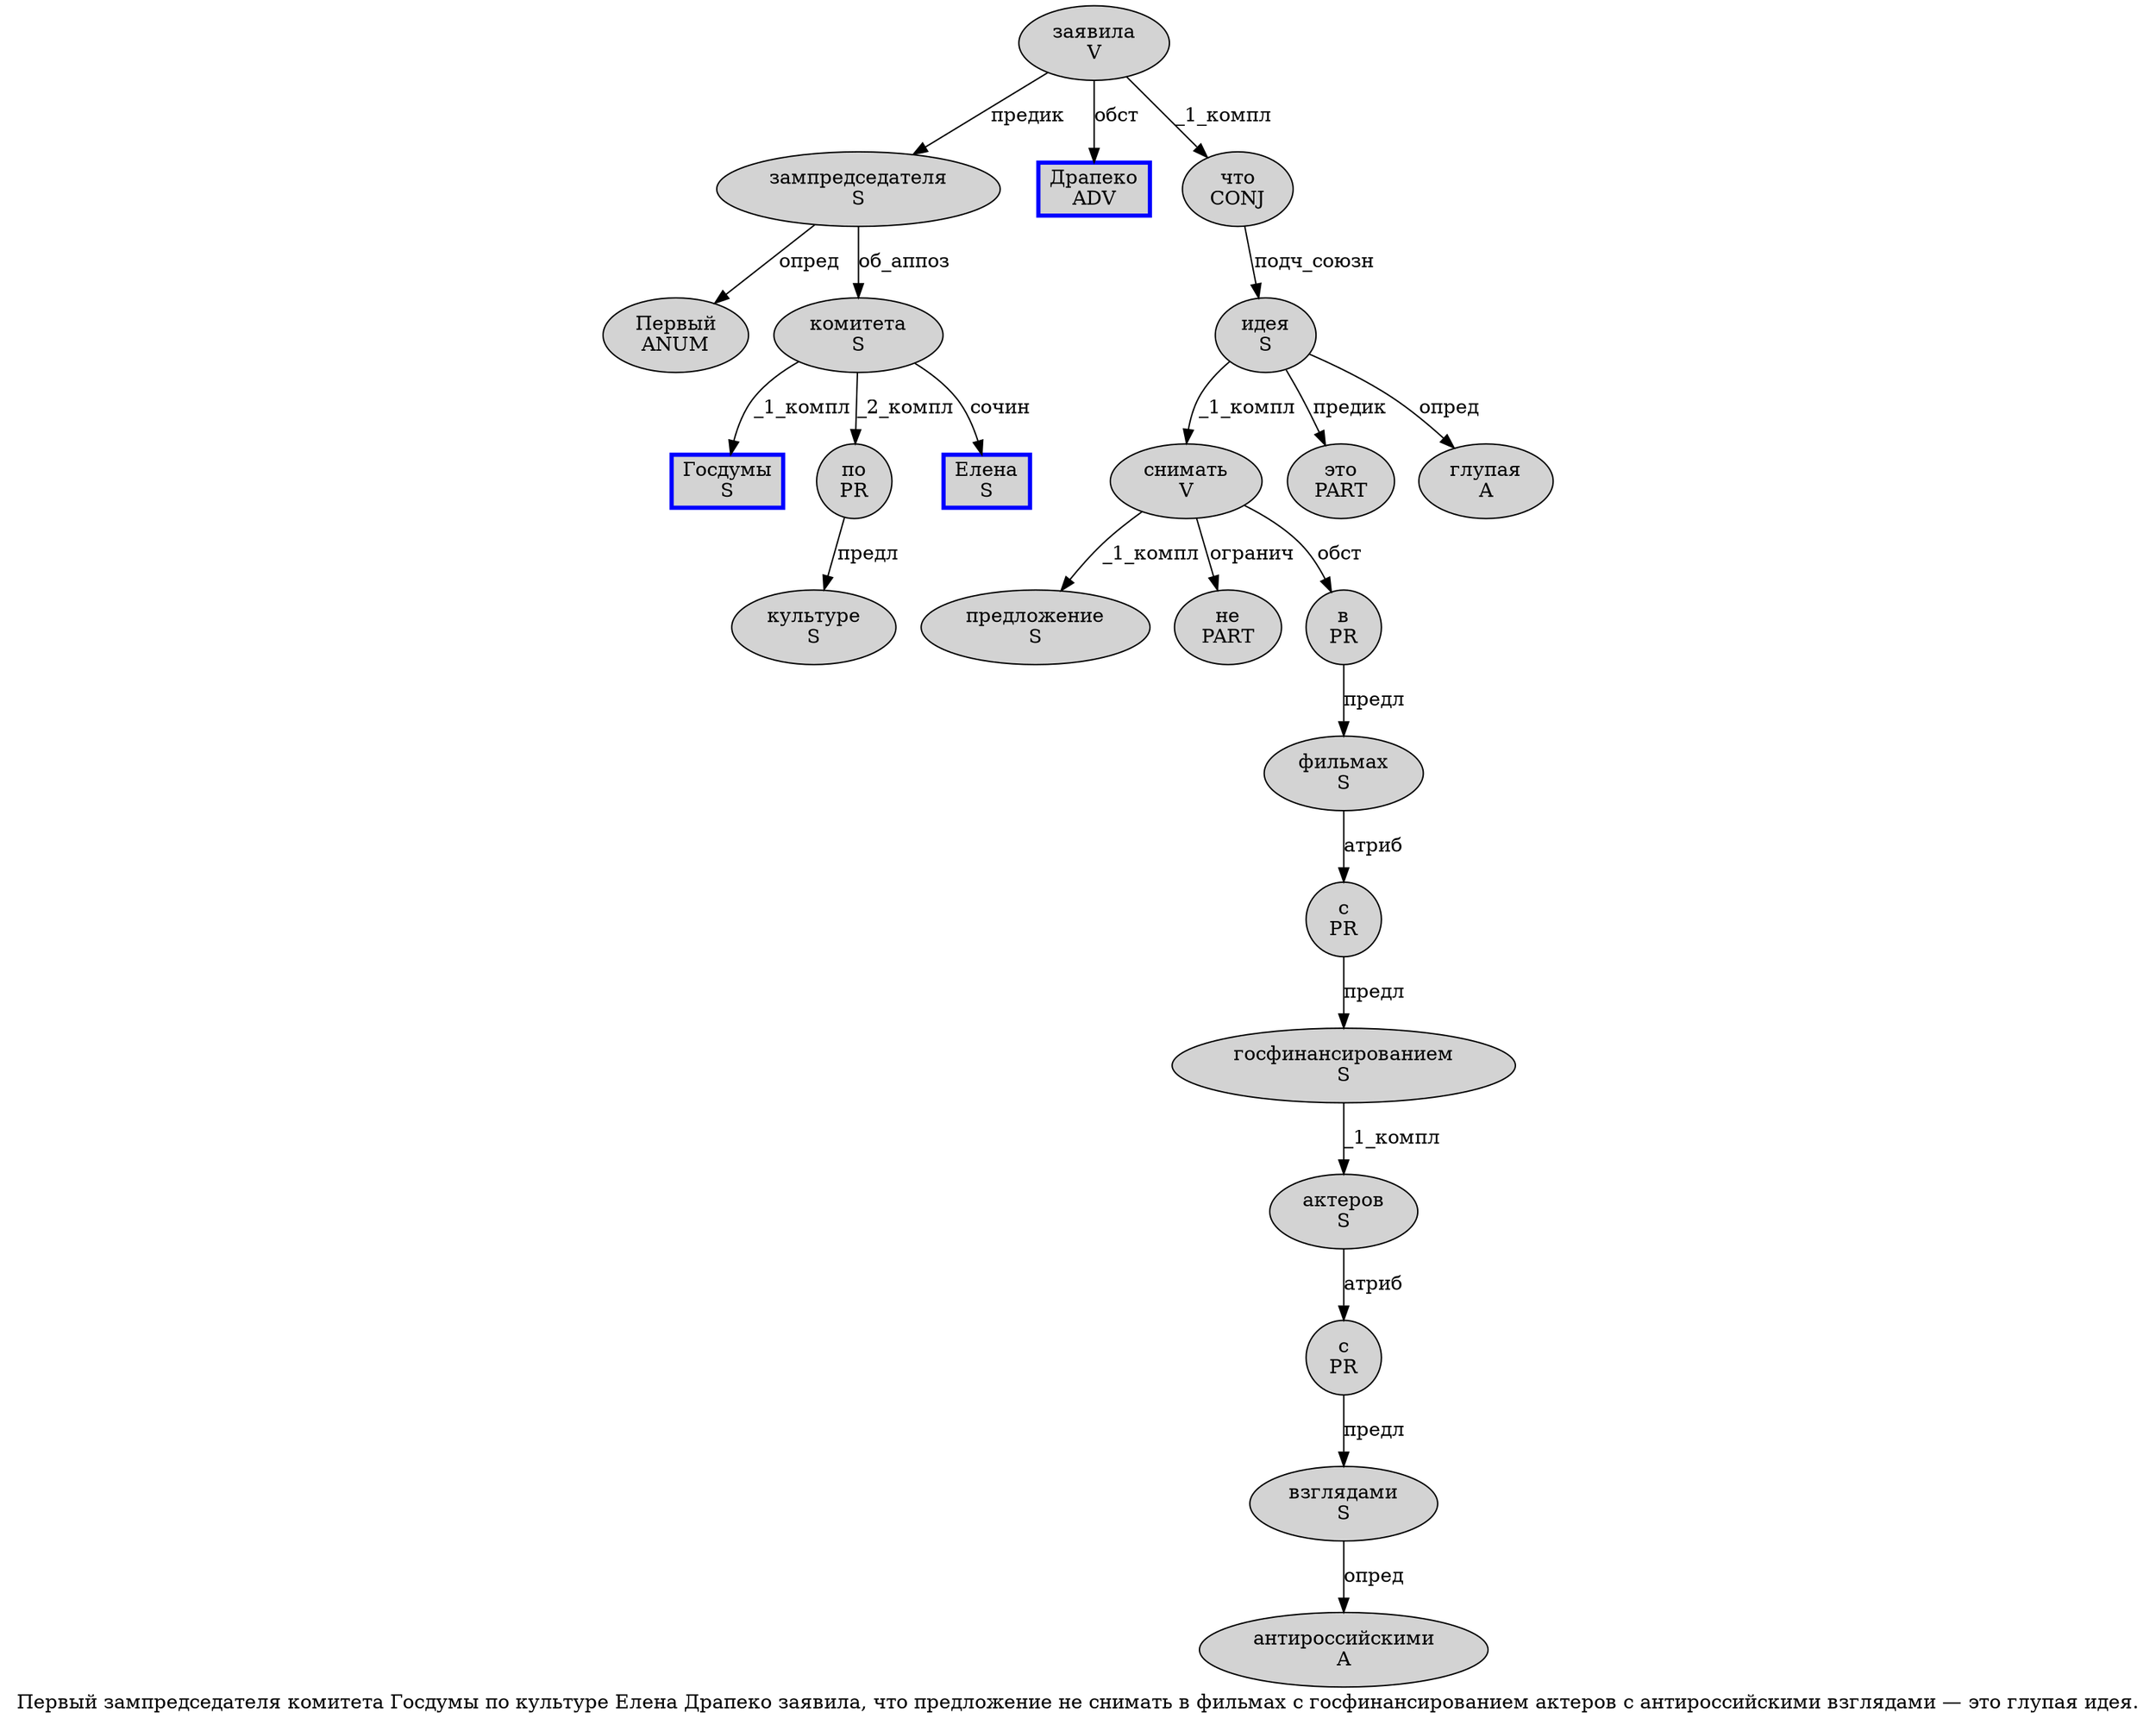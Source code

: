 digraph SENTENCE_309 {
	graph [label="Первый зампредседателя комитета Госдумы по культуре Елена Драпеко заявила, что предложение не снимать в фильмах с госфинансированием актеров с антироссийскими взглядами — это глупая идея."]
	node [style=filled]
		0 [label="Первый
ANUM" color="" fillcolor=lightgray penwidth=1 shape=ellipse]
		1 [label="зампредседателя
S" color="" fillcolor=lightgray penwidth=1 shape=ellipse]
		2 [label="комитета
S" color="" fillcolor=lightgray penwidth=1 shape=ellipse]
		3 [label="Госдумы
S" color=blue fillcolor=lightgray penwidth=3 shape=box]
		4 [label="по
PR" color="" fillcolor=lightgray penwidth=1 shape=ellipse]
		5 [label="культуре
S" color="" fillcolor=lightgray penwidth=1 shape=ellipse]
		6 [label="Елена
S" color=blue fillcolor=lightgray penwidth=3 shape=box]
		7 [label="Драпеко
ADV" color=blue fillcolor=lightgray penwidth=3 shape=box]
		8 [label="заявила
V" color="" fillcolor=lightgray penwidth=1 shape=ellipse]
		10 [label="что
CONJ" color="" fillcolor=lightgray penwidth=1 shape=ellipse]
		11 [label="предложение
S" color="" fillcolor=lightgray penwidth=1 shape=ellipse]
		12 [label="не
PART" color="" fillcolor=lightgray penwidth=1 shape=ellipse]
		13 [label="снимать
V" color="" fillcolor=lightgray penwidth=1 shape=ellipse]
		14 [label="в
PR" color="" fillcolor=lightgray penwidth=1 shape=ellipse]
		15 [label="фильмах
S" color="" fillcolor=lightgray penwidth=1 shape=ellipse]
		16 [label="с
PR" color="" fillcolor=lightgray penwidth=1 shape=ellipse]
		17 [label="госфинансированием
S" color="" fillcolor=lightgray penwidth=1 shape=ellipse]
		18 [label="актеров
S" color="" fillcolor=lightgray penwidth=1 shape=ellipse]
		19 [label="с
PR" color="" fillcolor=lightgray penwidth=1 shape=ellipse]
		20 [label="антироссийскими
A" color="" fillcolor=lightgray penwidth=1 shape=ellipse]
		21 [label="взглядами
S" color="" fillcolor=lightgray penwidth=1 shape=ellipse]
		23 [label="это
PART" color="" fillcolor=lightgray penwidth=1 shape=ellipse]
		24 [label="глупая
A" color="" fillcolor=lightgray penwidth=1 shape=ellipse]
		25 [label="идея
S" color="" fillcolor=lightgray penwidth=1 shape=ellipse]
			2 -> 3 [label="_1_компл"]
			2 -> 4 [label="_2_компл"]
			2 -> 6 [label="сочин"]
			4 -> 5 [label="предл"]
			8 -> 1 [label="предик"]
			8 -> 7 [label="обст"]
			8 -> 10 [label="_1_компл"]
			1 -> 0 [label="опред"]
			1 -> 2 [label="об_аппоз"]
			21 -> 20 [label="опред"]
			13 -> 11 [label="_1_компл"]
			13 -> 12 [label="огранич"]
			13 -> 14 [label="обст"]
			14 -> 15 [label="предл"]
			18 -> 19 [label="атриб"]
			17 -> 18 [label="_1_компл"]
			15 -> 16 [label="атриб"]
			16 -> 17 [label="предл"]
			25 -> 13 [label="_1_компл"]
			25 -> 23 [label="предик"]
			25 -> 24 [label="опред"]
			19 -> 21 [label="предл"]
			10 -> 25 [label="подч_союзн"]
}
